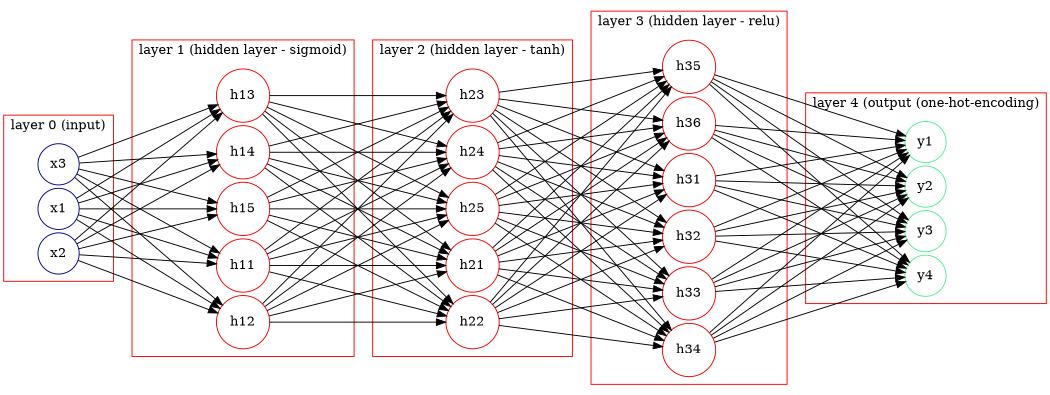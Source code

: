digraph G {
 size = "7,7";
 rankdir=LR
 splines=line
 nodesep=.05;
 //
 // node [label=""];
 //
 graph [ordering="out"];
 //
 subgraph cluster_0 {
        color=red;
        node [color=blue4, shape=circle];
        x1 x2 x3;
        label = "layer 0 (input)";
 }

 subgraph cluster_1 {
        color=red;
        node [color=red2, shape=circle];
        h11 h12 h13 h14 h15;
        label = "layer 1 (hidden layer - sigmoid)";
 }

 subgraph cluster_2 {
        color=red;
        node [color=red2, shape=circle];
        h21 h22 h23 h24 h25;
        label = "layer 2 (hidden layer - tanh)";
 }

 subgraph cluster_3 {
        color=red;
        node [color=red2, shape=circle];
        h31 h32 h33 h34 h35 h36;
        label = "layer 3 (hidden layer - relu)";
 }

 subgraph cluster_4 {
        color=red;
        node [color=seagreen2, shape=circle];
        y1 y2 y3 y4;
        label="layer 4 (output (one-hot-encoding)";
 }
 //
x1 -> h11;
x1 -> h12;
x1 -> h13;
x1 -> h14;
x1 -> h15;
//
x2 -> h11;
x2 -> h12;
x2 -> h13;
x2 -> h14;
x2 -> h15;
//
x3 -> h11;
x3 -> h12;
x3 -> h13;
x3 -> h14;
x3 -> h15;
//
h11 -> h21;
h11 -> h22;
h11 -> h23;
h11 -> h24;
h11 -> h25;
//
h12 -> h21;
h12 -> h22;
h12 -> h23;
h12 -> h24;
h12 -> h25;
//
h13 -> h21;
h13 -> h22;
h13 -> h23;
h13 -> h24;
h13 -> h25;
//
h14 -> h21;
h14 -> h22;
h14 -> h23;
h14 -> h24;
h14 -> h25;
//
h15 -> h21;
h15 -> h22;
h15 -> h23;
h15 -> h24;
h15 -> h25;
//
h21 -> h31;
h21 -> h32;
h21 -> h33;
h21 -> h34;
h21 -> h35;
h21 -> h36;
//
h22 -> h31;
h22 -> h32;
h22 -> h33;
h22 -> h34;
h22 -> h35;
h22 -> h36;
//
h23 -> h31;
h23 -> h32;
h23 -> h33;
h23 -> h34;
h23 -> h35;
h23 -> h36;
//
h24 -> h31;
h24 -> h32;
h24 -> h33;
h24 -> h34;
h24 -> h35;
h24 -> h36;
//
h25 -> h31;
h25 -> h32;
h25 -> h33;
h25 -> h34;
h25 -> h35;
h25 -> h36;
//
h31 -> y1;
h31 -> y2;
h31 -> y3;
h31 -> y4;
//
h32 -> y1;
h32 -> y2;
h32 -> y3;
h32 -> y4;
//
h33 -> y1;
h33 -> y2;
h33 -> y3;
h33 -> y4;
//
h34 -> y1;
h34 -> y2;
h34 -> y3;
h34 -> y4;
//
h35 -> y1;
h35 -> y2;
h35 -> y3;
h35 -> y4;
//
h36 -> y1;
h36 -> y2;
h36 -> y3;
h36 -> y4;
}
